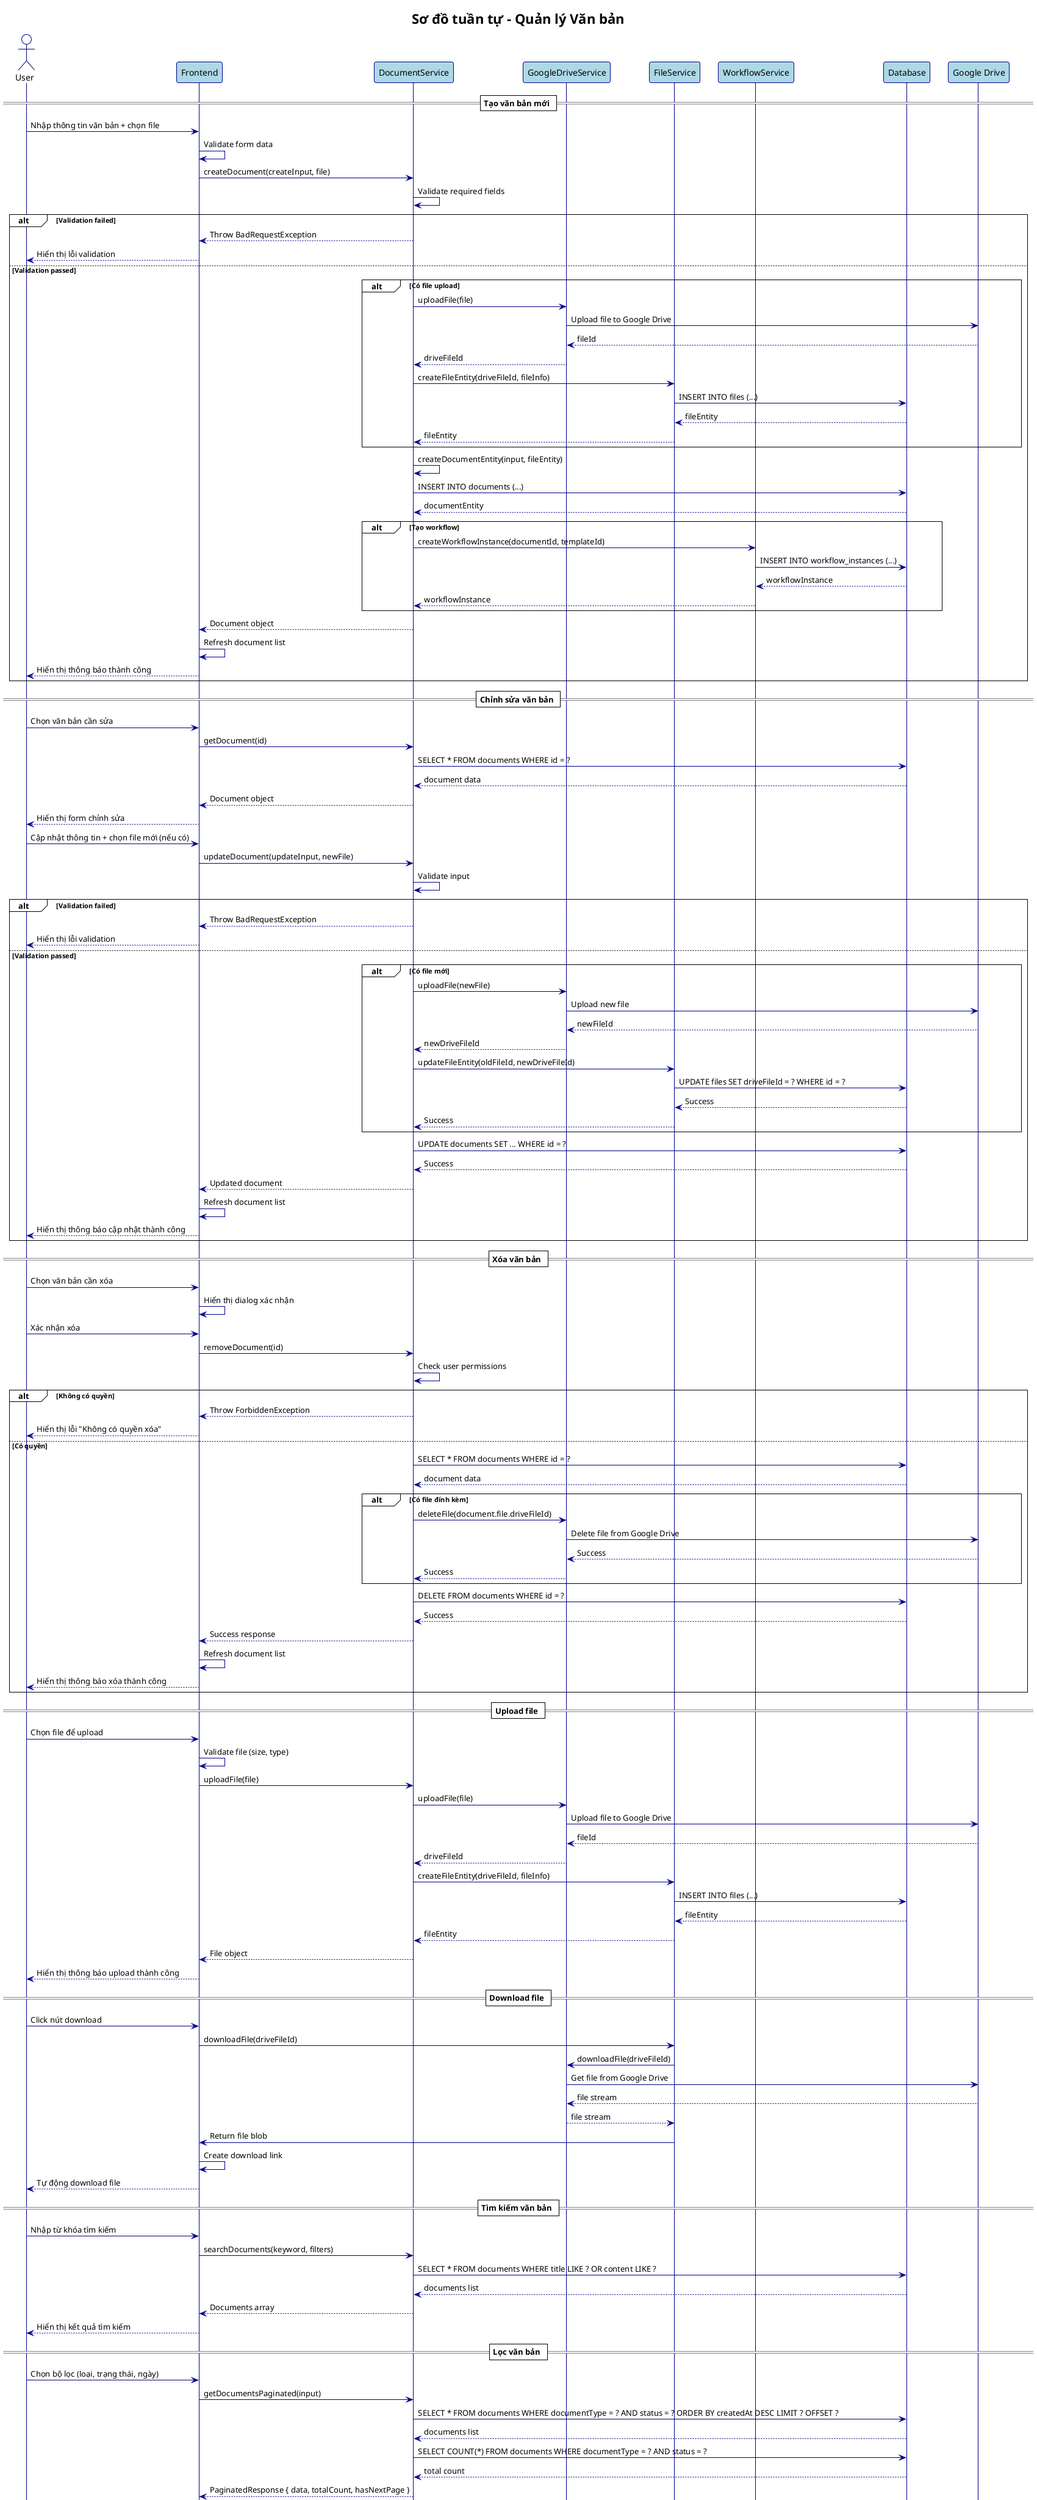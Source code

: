@startuml Document_Management_Sequence_Diagram

!theme plain
skinparam sequence {
    ArrowColor DarkBlue
    ActorBorderColor DarkBlue
    LifeLineBorderColor DarkBlue
    LifeLineBackgroundColor LightBlue
    ParticipantBorderColor DarkBlue
    ParticipantBackgroundColor LightBlue
}

title Sơ đồ tuần tự - Quản lý Văn bản

actor "User" as U
participant "Frontend" as F
participant "DocumentService" as DS
participant "GoogleDriveService" as GDS
participant "FileService" as FS
participant "WorkflowService" as WS
participant "Database" as DB
participant "Google Drive" as GD

== Tạo văn bản mới ==

U -> F: Nhập thông tin văn bản + chọn file
F -> F: Validate form data
F -> DS: createDocument(createInput, file)
DS -> DS: Validate required fields

alt Validation failed
    DS --> F: Throw BadRequestException
    F --> U: Hiển thị lỗi validation
else Validation passed
    alt Có file upload
        DS -> GDS: uploadFile(file)
        GDS -> GD: Upload file to Google Drive
        GD --> GDS: fileId
        GDS --> DS: driveFileId
        DS -> FS: createFileEntity(driveFileId, fileInfo)
        FS -> DB: INSERT INTO files (...)
        DB --> FS: fileEntity
        FS --> DS: fileEntity
    end
    
    DS -> DS: createDocumentEntity(input, fileEntity)
    DS -> DB: INSERT INTO documents (...)
    DB --> DS: documentEntity
    
    alt Tạo workflow
        DS -> WS: createWorkflowInstance(documentId, templateId)
        WS -> DB: INSERT INTO workflow_instances (...)
        DB --> WS: workflowInstance
        WS --> DS: workflowInstance
    end
    
    DS --> F: Document object
    F -> F: Refresh document list
    F --> U: Hiển thị thông báo thành công
end

== Chỉnh sửa văn bản ==

U -> F: Chọn văn bản cần sửa
F -> DS: getDocument(id)
DS -> DB: SELECT * FROM documents WHERE id = ?
DB --> DS: document data
DS --> F: Document object
F --> U: Hiển thị form chỉnh sửa

U -> F: Cập nhật thông tin + chọn file mới (nếu có)
F -> DS: updateDocument(updateInput, newFile)
DS -> DS: Validate input

alt Validation failed
    DS --> F: Throw BadRequestException
    F --> U: Hiển thị lỗi validation
else Validation passed
    alt Có file mới
        DS -> GDS: uploadFile(newFile)
        GDS -> GD: Upload new file
        GD --> GDS: newFileId
        GDS --> DS: newDriveFileId
        
        DS -> FS: updateFileEntity(oldFileId, newDriveFileId)
        FS -> DB: UPDATE files SET driveFileId = ? WHERE id = ?
        DB --> FS: Success
        FS --> DS: Success
    end
    
    DS -> DB: UPDATE documents SET ... WHERE id = ?
    DB --> DS: Success
    DS --> F: Updated document
    F -> F: Refresh document list
    F --> U: Hiển thị thông báo cập nhật thành công
end

== Xóa văn bản ==

U -> F: Chọn văn bản cần xóa
F -> F: Hiển thị dialog xác nhận
U -> F: Xác nhận xóa
F -> DS: removeDocument(id)
DS -> DS: Check user permissions

alt Không có quyền
    DS --> F: Throw ForbiddenException
    F --> U: Hiển thị lỗi "Không có quyền xóa"
else Có quyền
    DS -> DB: SELECT * FROM documents WHERE id = ?
    DB --> DS: document data
    
    alt Có file đính kèm
        DS -> GDS: deleteFile(document.file.driveFileId)
        GDS -> GD: Delete file from Google Drive
        GD --> GDS: Success
        GDS --> DS: Success
    end
    
    DS -> DB: DELETE FROM documents WHERE id = ?
    DB --> DS: Success
    DS --> F: Success response
    F -> F: Refresh document list
    F --> U: Hiển thị thông báo xóa thành công
end

== Upload file ==

U -> F: Chọn file để upload
F -> F: Validate file (size, type)
F -> DS: uploadFile(file)
DS -> GDS: uploadFile(file)
GDS -> GD: Upload file to Google Drive
GD --> GDS: fileId
GDS --> DS: driveFileId
DS -> FS: createFileEntity(driveFileId, fileInfo)
FS -> DB: INSERT INTO files (...)
DB --> FS: fileEntity
FS --> DS: fileEntity
DS --> F: File object
F --> U: Hiển thị thông báo upload thành công

== Download file ==

U -> F: Click nút download
F -> FS: downloadFile(driveFileId)
FS -> GDS: downloadFile(driveFileId)
GDS -> GD: Get file from Google Drive
GD --> GDS: file stream
GDS --> FS: file stream
FS -> F: Return file blob
F -> F: Create download link
F --> U: Tự động download file

== Tìm kiếm văn bản ==

U -> F: Nhập từ khóa tìm kiếm
F -> DS: searchDocuments(keyword, filters)
DS -> DB: SELECT * FROM documents WHERE title LIKE ? OR content LIKE ?
DB --> DS: documents list
DS --> F: Documents array
F --> U: Hiển thị kết quả tìm kiếm

== Lọc văn bản ==

U -> F: Chọn bộ lọc (loại, trạng thái, ngày)
F -> DS: getDocumentsPaginated(input)
DS -> DB: SELECT * FROM documents WHERE documentType = ? AND status = ? ORDER BY createdAt DESC LIMIT ? OFFSET ?
DB --> DS: documents list
DS -> DB: SELECT COUNT(*) FROM documents WHERE documentType = ? AND status = ?
DB --> DS: total count
DS --> F: PaginatedResponse { data, totalCount, hasNextPage }
F --> U: Hiển thị danh sách đã lọc

@enduml
